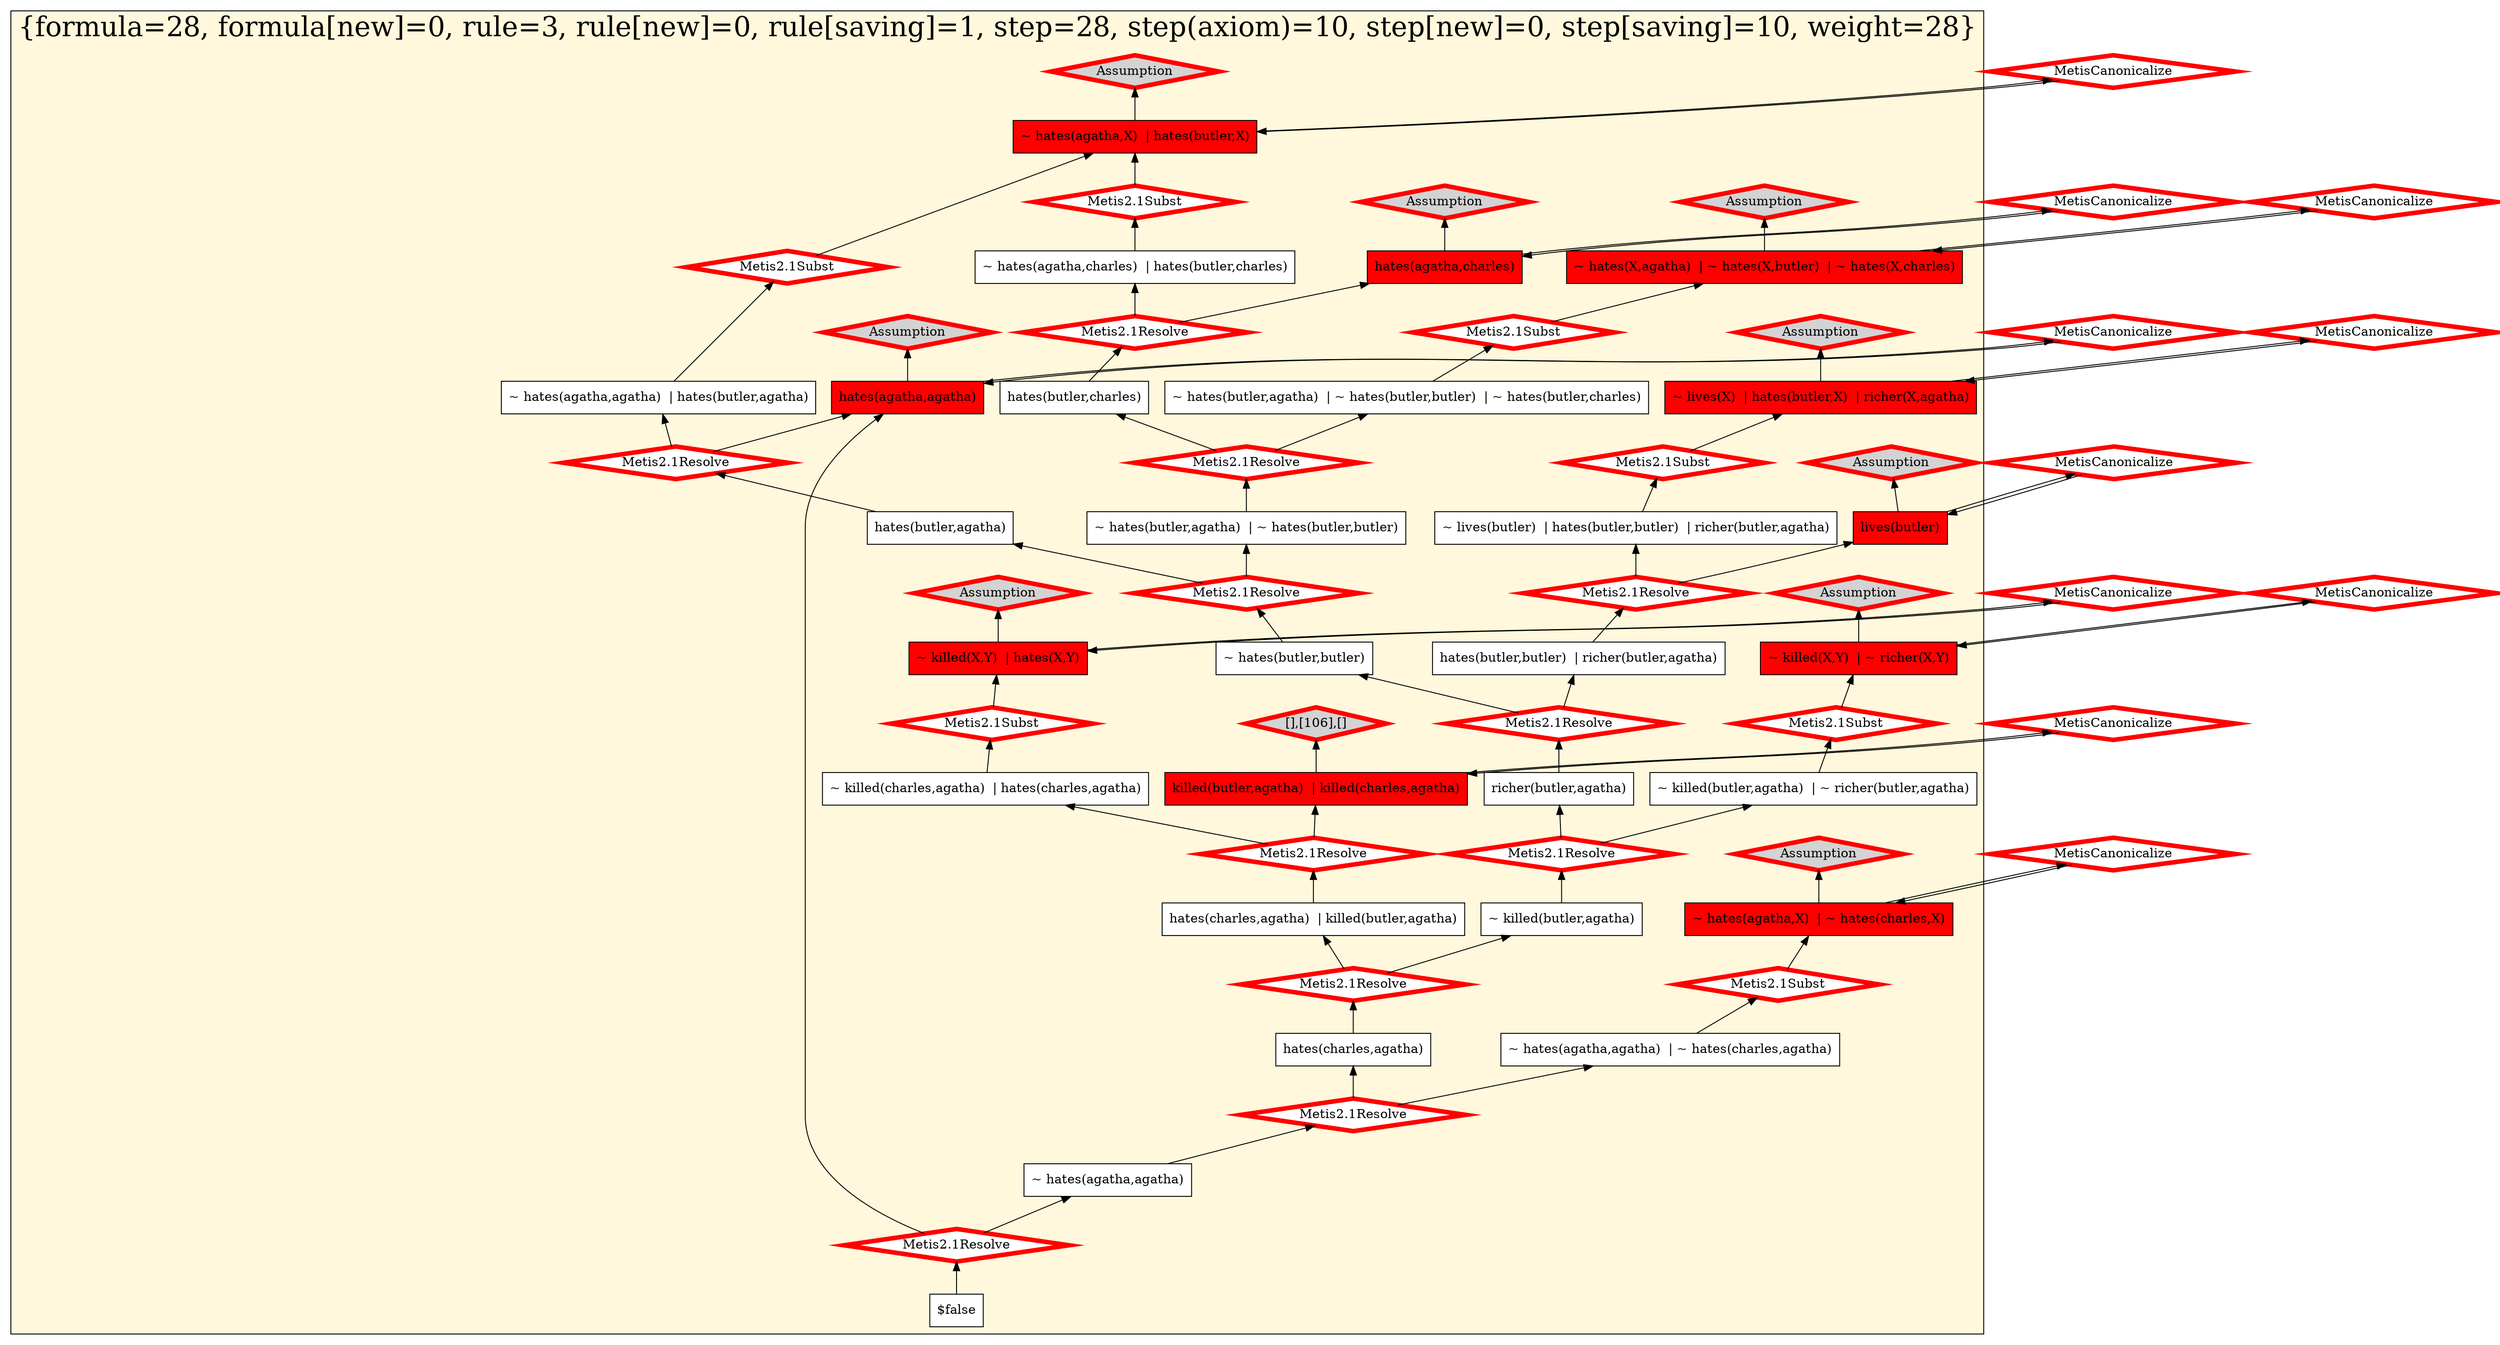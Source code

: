 digraph g 
{ rankdir=BT;
   
  "x_116" [ color="black" shape="box" label="~ hates(butler,agatha)  | ~ hates(butler,butler)  | ~ hates(butler,charles)" fillcolor="white" style="filled"  ];
  "x_119" [ color="black" shape="box" label="~ hates(agatha,agatha)  | hates(butler,agatha)" fillcolor="white" style="filled"  ];
  "x_44" [ color="black" shape="box" label="~ killed(X,Y)  | hates(X,Y)" fillcolor="red" style="filled"  ];
  "x_4" [ color="black" shape="box" label="$false" fillcolor="white" style="filled"  ];
  "x_108" [ color="black" shape="box" label="~ killed(X,Y)  | ~ richer(X,Y)" fillcolor="red" style="filled"  ];
  "x_5" [ color="black" shape="box" label="hates(butler,charles)" fillcolor="white" style="filled"  ];
  "x_123" [ color="black" shape="box" label="hates(charles,agatha)" fillcolor="white" style="filled"  ];
  "x_106" [ color="black" shape="box" label="killed(butler,agatha)  | killed(charles,agatha)" fillcolor="red" style="filled"  ];
  "x_7" [ color="black" shape="box" label="~ killed(butler,agatha)  | ~ richer(butler,agatha)" fillcolor="white" style="filled"  ];
  "x_68" [ color="black" shape="box" label="hates(charles,agatha)  | killed(butler,agatha)" fillcolor="white" style="filled"  ];
  "x_44" [ color="black" shape="box" label="~ killed(X,Y)  | hates(X,Y)" fillcolor="red" style="filled"  ];
  "x_83" [ color="black" shape="box" label="~ hates(butler,butler)" fillcolor="white" style="filled"  ];
  "x_13" [ color="black" shape="box" label="hates(agatha,agatha)" fillcolor="red" style="filled"  ];
  "x_118" [ color="black" shape="box" label="~ hates(butler,agatha)  | ~ hates(butler,butler)" fillcolor="white" style="filled"  ];
  "x_85" [ color="black" shape="box" label="~ hates(X,agatha)  | ~ hates(X,butler)  | ~ hates(X,charles)" fillcolor="red" style="filled"  ];
  "x_131" [ color="black" shape="box" label="hates(agatha,charles)" fillcolor="red" style="filled"  ];
  "x_131" [ color="black" shape="box" label="hates(agatha,charles)" fillcolor="red" style="filled"  ];
  "x_99" [ color="black" shape="box" label="~ hates(agatha,X)  | ~ hates(charles,X)" fillcolor="red" style="filled"  ];
  "x_22" [ color="black" shape="box" label="~ lives(butler)  | hates(butler,butler)  | richer(butler,agatha)" fillcolor="white" style="filled"  ];
  "x_92" [ color="black" shape="box" label="~ killed(butler,agatha)" fillcolor="white" style="filled"  ];
  "x_93" [ color="black" shape="box" label="~ lives(X)  | richer(X,agatha)  | hates(butler,X)" fillcolor="red" style="filled"  ];
  "x_26" [ color="black" shape="box" label="~ hates(agatha,agatha)  | ~ hates(charles,agatha)" fillcolor="white" style="filled"  ];
  "x_13" [ color="black" shape="box" label="hates(agatha,agatha)" fillcolor="red" style="filled"  ];
  "x_99" [ color="black" shape="box" label="~ hates(agatha,X)  | ~ hates(charles,X)" fillcolor="red" style="filled"  ];
  "x_49" [ color="black" shape="box" label="lives(butler)" fillcolor="red" style="filled"  ];
  "x_60" [ color="black" shape="box" label="~ hates(agatha,X)  | hates(butler,X)" fillcolor="red" style="filled"  ];
  "x_106" [ color="black" shape="box" label="killed(butler,agatha)  | killed(charles,agatha)" fillcolor="red" style="filled"  ];
  "x_25" [ color="black" shape="box" label="~ hates(agatha,agatha)" fillcolor="white" style="filled"  ];
  "x_138" [ color="black" shape="box" label="~ hates(agatha,charles)  | hates(butler,charles)" fillcolor="white" style="filled"  ];
  "x_93" [ color="black" shape="box" label="~ lives(X)  | hates(butler,X)  | richer(X,agatha)" fillcolor="red" style="filled"  ];
  "x_49" [ color="black" shape="box" label="lives(butler)" fillcolor="red" style="filled"  ];
  "x_60" [ color="black" shape="box" label="~ hates(agatha,X)  | hates(butler,X)" fillcolor="red" style="filled"  ];
  "x_55" [ color="black" shape="box" label="hates(butler,agatha)" fillcolor="white" style="filled"  ];
  "x_113" [ color="black" shape="box" label="hates(butler,butler)  | richer(butler,agatha)" fillcolor="white" style="filled"  ];
  "x_41" [ color="black" shape="box" label="~ killed(charles,agatha)  | hates(charles,agatha)" fillcolor="white" style="filled"  ];
  "x_85" [ color="black" shape="box" label="~ hates(X,agatha)  | ~ hates(X,butler)  | ~ hates(X,charles)" fillcolor="red" style="filled"  ];
  "x_108" [ color="black" shape="box" label="~ killed(X,Y)  | ~ richer(X,Y)" fillcolor="red" style="filled"  ];
  "x_43" [ color="black" shape="box" label="richer(butler,agatha)" fillcolor="white" style="filled"  ];
  "1450b6d7:1242c262046:-7faa" [ URL="http://browser.inference-web.org/iwbrowser/BrowseNodeSet?url=http%3A%2F%2Finference-web.org%2Fproofs%2Ftptp%2FSolutions%2FPUZ%2FPUZ001-1%2FMetis---2.2%2Fanswer.owl%23ns_refute_0_12" color="red" shape="diamond" label="MetisCanonicalize" fillcolor="white" style="filled" penwidth="5"  ];
  "x_131" -> "1450b6d7:1242c262046:-7faa";
  "1450b6d7:1242c262046:-7faa" -> "x_131";
  "1450b6d7:1242c262046:-7f73" [ URL="http://browser.inference-web.org/iwbrowser/BrowseNodeSet?url=http%3A%2F%2Finference-web.org%2Fproofs%2Ftptp%2FSolutions%2FPUZ%2FPUZ001-1%2FMetis---2.2%2Fanswer.owl%23ns_refute_0_3" color="red" shape="diamond" label="MetisCanonicalize" fillcolor="white" style="filled" penwidth="5"  ];
  "x_44" -> "1450b6d7:1242c262046:-7f73";
  "1450b6d7:1242c262046:-7f73" -> "x_44";
  "1450b6d7:1242c262046:-7f7c" [ URL="http://browser.inference-web.org/iwbrowser/BrowseNodeSet?url=http%3A%2F%2Finference-web.org%2Fproofs%2Ftptp%2FSolutions%2FPUZ%2FPUZ001-1%2FMetis---2.2%2Fanswer.owl%23ns_refute_0_5" color="red" shape="diamond" label="Metis2.1Resolve" fillcolor="white" style="filled" penwidth="5"  ];
  "x_68" -> "1450b6d7:1242c262046:-7f7c";
  "1450b6d7:1242c262046:-7f7c" -> "x_41";
  "1450b6d7:1242c262046:-7f7c" -> "x_106";
  "1450b6d7:1242c262046:-7fd7" [ URL="http://browser.inference-web.org/iwbrowser/BrowseNodeSet?url=http%3A%2F%2Finference-web.org%2Fproofs%2Ftptp%2FSolutions%2FPUZ%2FPUZ001-1%2FMetis---2.2%2Fanswer.owl%23ns_poorer_killer" color="red" shape="diamond" label="Assumption" fillcolor="lightgrey" style="filled" penwidth="5"  ];
  "x_108" -> "1450b6d7:1242c262046:-7fd7";
  "1450b6d7:1242c262046:-7f8e" [ URL="http://browser.inference-web.org/iwbrowser/BrowseNodeSet?url=http%3A%2F%2Finference-web.org%2Fproofs%2Ftptp%2FSolutions%2FPUZ%2FPUZ001-1%2FMetis---2.2%2Fanswer.owl%23ns_refute_0_10" color="red" shape="diamond" label="Metis2.1Subst" fillcolor="white" style="filled" penwidth="5"  ];
  "x_22" -> "1450b6d7:1242c262046:-7f8e";
  "1450b6d7:1242c262046:-7f8e" -> "x_93";
  "1450b6d7:1242c262046:-7fc5" [ URL="http://browser.inference-web.org/iwbrowser/BrowseNodeSet?url=http%3A%2F%2Finference-web.org%2Fproofs%2Ftptp%2FSolutions%2FPUZ%2FPUZ001-1%2FMetis---2.2%2Fanswer.owl%23ns_refute_0_17" color="red" shape="diamond" label="Metis2.1Subst" fillcolor="white" style="filled" penwidth="5"  ];
  "x_116" -> "1450b6d7:1242c262046:-7fc5";
  "1450b6d7:1242c262046:-7fc5" -> "x_85";
  "1450b6d7:1242c262046:-7fba" [ URL="http://browser.inference-web.org/iwbrowser/BrowseNodeSet?url=http%3A%2F%2Finference-web.org%2Fproofs%2Ftptp%2FSolutions%2FPUZ%2FPUZ001-1%2FMetis---2.2%2Fanswer.owl%23ns_refute_0_15" color="red" shape="diamond" label="Metis2.1Resolve" fillcolor="white" style="filled" penwidth="5"  ];
  "x_5" -> "1450b6d7:1242c262046:-7fba";
  "1450b6d7:1242c262046:-7fba" -> "x_131";
  "1450b6d7:1242c262046:-7fba" -> "x_138";
  "1450b6d7:1242c262046:-7ff9" [ URL="http://browser.inference-web.org/iwbrowser/BrowseNodeSet?url=http%3A%2F%2Finference-web.org%2Fproofs%2Ftptp%2FSolutions%2FPUZ%2FPUZ001-1%2FMetis---2.2%2Fanswer.owl%23ns_refute_0_26" color="red" shape="diamond" label="Metis2.1Resolve" fillcolor="white" style="filled" penwidth="5"  ];
  "x_25" -> "1450b6d7:1242c262046:-7ff9";
  "1450b6d7:1242c262046:-7ff9" -> "x_26";
  "1450b6d7:1242c262046:-7ff9" -> "x_123";
  "1450b6d7:1242c262046:-7f96" [ URL="http://browser.inference-web.org/iwbrowser/BrowseNodeSet?url=http%3A%2F%2Finference-web.org%2Fproofs%2Ftptp%2FSolutions%2FPUZ%2FPUZ001-1%2FMetis---2.2%2Fanswer.owl%23ns_agatha_hates_agatha" color="red" shape="diamond" label="Assumption" fillcolor="lightgrey" style="filled" penwidth="5"  ];
  "x_13" -> "1450b6d7:1242c262046:-7f96";
  "1450b6d7:1242c262046:-7fe9" [ URL="http://browser.inference-web.org/iwbrowser/BrowseNodeSet?url=http%3A%2F%2Finference-web.org%2Fproofs%2Ftptp%2FSolutions%2FPUZ%2FPUZ001-1%2FMetis---2.2%2Fanswer.owl%23ns_refute_0_25" color="red" shape="diamond" label="Metis2.1Resolve" fillcolor="white" style="filled" penwidth="5"  ];
  "x_123" -> "1450b6d7:1242c262046:-7fe9";
  "1450b6d7:1242c262046:-7fe9" -> "x_68";
  "1450b6d7:1242c262046:-7fe9" -> "x_92";
  "1450b6d7:1242c262046:-7fc1" [ URL="http://browser.inference-web.org/iwbrowser/BrowseNodeSet?url=http%3A%2F%2Finference-web.org%2Fproofs%2Ftptp%2FSolutions%2FPUZ%2FPUZ001-1%2FMetis---2.2%2Fanswer.owl%23ns_refute_0_16" color="red" shape="diamond" label="MetisCanonicalize" fillcolor="white" style="filled" penwidth="5"  ];
  "x_85" -> "1450b6d7:1242c262046:-7fc1";
  "1450b6d7:1242c262046:-7fc1" -> "x_85";
  "1450b6d7:1242c262046:-7f6f" [ URL="http://browser.inference-web.org/iwbrowser/BrowseNodeSet?url=http%3A%2F%2Finference-web.org%2Fproofs%2Ftptp%2FSolutions%2FPUZ%2FPUZ001-1%2FMetis---2.2%2Fanswer.owl%23ns_killer_hates_victim" color="red" shape="diamond" label="Assumption" fillcolor="lightgrey" style="filled" penwidth="5"  ];
  "x_44" -> "1450b6d7:1242c262046:-7f6f";
  "1450b6d7:1242c262046:-7f9e" [ URL="http://browser.inference-web.org/iwbrowser/BrowseNodeSet?url=http%3A%2F%2Finference-web.org%2Fproofs%2Ftptp%2FSolutions%2FPUZ%2FPUZ001-1%2FMetis---2.2%2Fanswer.owl%23ns_refute_0_20" color="red" shape="diamond" label="Metis2.1Subst" fillcolor="white" style="filled" penwidth="5"  ];
  "x_119" -> "1450b6d7:1242c262046:-7f9e";
  "1450b6d7:1242c262046:-7f9e" -> "x_60";
  "1450b6d7:1242c262046:-7f68" [ URL="http://browser.inference-web.org/iwbrowser/BrowseNodeSet?url=http%3A%2F%2Finference-web.org%2Fproofs%2Ftptp%2FSolutions%2FPUZ%2FPUZ001-1%2FMetis---2.2%2Fanswer.owl%23ns_prove_neither_charles_nor_butler_did_it" color="red" shape="diamond" label="[],[106],[]" fillcolor="lightgrey" style="filled" penwidth="5"  ];
  "x_106" -> "1450b6d7:1242c262046:-7f68";
  "1450b6d7:1242c262046:-7f86" [ URL="http://browser.inference-web.org/iwbrowser/BrowseNodeSet?url=http%3A%2F%2Finference-web.org%2Fproofs%2Ftptp%2FSolutions%2FPUZ%2FPUZ001-1%2FMetis---2.2%2Fanswer.owl%23ns_butler_hates_poor" color="red" shape="diamond" label="Assumption" fillcolor="lightgrey" style="filled" penwidth="5"  ];
  "x_93" -> "1450b6d7:1242c262046:-7f86";
  "1450b6d7:1242c262046:-7fca" [ URL="http://browser.inference-web.org/iwbrowser/BrowseNodeSet?url=http%3A%2F%2Finference-web.org%2Fproofs%2Ftptp%2FSolutions%2FPUZ%2FPUZ001-1%2FMetis---2.2%2Fanswer.owl%23ns_refute_0_18" color="red" shape="diamond" label="Metis2.1Resolve" fillcolor="white" style="filled" penwidth="5"  ];
  "x_118" -> "1450b6d7:1242c262046:-7fca";
  "1450b6d7:1242c262046:-7fca" -> "x_5";
  "1450b6d7:1242c262046:-7fca" -> "x_116";
  "1450b6d7:1242c262046:-7fa6" [ URL="http://browser.inference-web.org/iwbrowser/BrowseNodeSet?url=http%3A%2F%2Finference-web.org%2Fproofs%2Ftptp%2FSolutions%2FPUZ%2FPUZ001-1%2FMetis---2.2%2Fanswer.owl%23ns_agatha_hates_charles" color="red" shape="diamond" label="Assumption" fillcolor="lightgrey" style="filled" penwidth="5"  ];
  "x_131" -> "1450b6d7:1242c262046:-7fa6";
  "1450b6d7:1242c262046:-7ffe" [ URL="http://browser.inference-web.org/iwbrowser/BrowseNodeSet?url=http%3A%2F%2Finference-web.org%2Fproofs%2Ftptp%2FSolutions%2FPUZ%2FPUZ001-1%2FMetis---2.2%2Fanswer.owl%23answer" color="red" shape="diamond" label="Metis2.1Resolve" fillcolor="white" style="filled" penwidth="5"  ];
  "x_4" -> "1450b6d7:1242c262046:-7ffe";
  "1450b6d7:1242c262046:-7ffe" -> "x_13";
  "1450b6d7:1242c262046:-7ffe" -> "x_25";
  "1450b6d7:1242c262046:-7ff0" [ URL="http://browser.inference-web.org/iwbrowser/BrowseNodeSet?url=http%3A%2F%2Finference-web.org%2Fproofs%2Ftptp%2FSolutions%2FPUZ%2FPUZ001-1%2FMetis---2.2%2Fanswer.owl%23ns_refute_0_0" color="red" shape="diamond" label="MetisCanonicalize" fillcolor="white" style="filled" penwidth="5"  ];
  "x_99" -> "1450b6d7:1242c262046:-7ff0";
  "1450b6d7:1242c262046:-7ff0" -> "x_99";
  "1450b6d7:1242c262046:-7ff4" [ URL="http://browser.inference-web.org/iwbrowser/BrowseNodeSet?url=http%3A%2F%2Finference-web.org%2Fproofs%2Ftptp%2FSolutions%2FPUZ%2FPUZ001-1%2FMetis---2.2%2Fanswer.owl%23ns_refute_0_1" color="red" shape="diamond" label="Metis2.1Subst" fillcolor="white" style="filled" penwidth="5"  ];
  "x_26" -> "1450b6d7:1242c262046:-7ff4";
  "1450b6d7:1242c262046:-7ff4" -> "x_99";
  "1450b6d7:1242c262046:-7f93" [ URL="http://browser.inference-web.org/iwbrowser/BrowseNodeSet?url=http%3A%2F%2Finference-web.org%2Fproofs%2Ftptp%2FSolutions%2FPUZ%2FPUZ001-1%2FMetis---2.2%2Fanswer.owl%23ns_refute_0_11" color="red" shape="diamond" label="Metis2.1Resolve" fillcolor="white" style="filled" penwidth="5"  ];
  "x_113" -> "1450b6d7:1242c262046:-7f93";
  "1450b6d7:1242c262046:-7f93" -> "x_22";
  "1450b6d7:1242c262046:-7f93" -> "x_49";
  "1450b6d7:1242c262046:-7fec" [ URL="http://browser.inference-web.org/iwbrowser/BrowseNodeSet?url=http%3A%2F%2Finference-web.org%2Fproofs%2Ftptp%2FSolutions%2FPUZ%2FPUZ001-1%2FMetis---2.2%2Fanswer.owl%23ns_different_hates" color="red" shape="diamond" label="Assumption" fillcolor="lightgrey" style="filled" penwidth="5"  ];
  "x_99" -> "1450b6d7:1242c262046:-7fec";
  "1450b6d7:1242c262046:-7fb1" [ URL="http://browser.inference-web.org/iwbrowser/BrowseNodeSet?url=http%3A%2F%2Finference-web.org%2Fproofs%2Ftptp%2FSolutions%2FPUZ%2FPUZ001-1%2FMetis---2.2%2Fanswer.owl%23ns_refute_0_13" color="red" shape="diamond" label="MetisCanonicalize" fillcolor="white" style="filled" penwidth="5"  ];
  "x_60" -> "1450b6d7:1242c262046:-7fb1";
  "1450b6d7:1242c262046:-7fb1" -> "x_60";
  "1450b6d7:1242c262046:-7f7f" [ URL="http://browser.inference-web.org/iwbrowser/BrowseNodeSet?url=http%3A%2F%2Finference-web.org%2Fproofs%2Ftptp%2FSolutions%2FPUZ%2FPUZ001-1%2FMetis---2.2%2Fanswer.owl%23ns_butler" color="red" shape="diamond" label="Assumption" fillcolor="lightgrey" style="filled" penwidth="5"  ];
  "x_49" -> "1450b6d7:1242c262046:-7f7f";
  "1450b6d7:1242c262046:-7f83" [ URL="http://browser.inference-web.org/iwbrowser/BrowseNodeSet?url=http%3A%2F%2Finference-web.org%2Fproofs%2Ftptp%2FSolutions%2FPUZ%2FPUZ001-1%2FMetis---2.2%2Fanswer.owl%23ns_refute_0_8" color="red" shape="diamond" label="MetisCanonicalize" fillcolor="white" style="filled" penwidth="5"  ];
  "x_49" -> "1450b6d7:1242c262046:-7f83";
  "1450b6d7:1242c262046:-7f83" -> "x_49";
  "1450b6d7:1242c262046:-7fe4" [ URL="http://browser.inference-web.org/iwbrowser/BrowseNodeSet?url=http%3A%2F%2Finference-web.org%2Fproofs%2Ftptp%2FSolutions%2FPUZ%2FPUZ001-1%2FMetis---2.2%2Fanswer.owl%23ns_refute_0_24" color="red" shape="diamond" label="Metis2.1Resolve" fillcolor="white" style="filled" penwidth="5"  ];
  "x_92" -> "1450b6d7:1242c262046:-7fe4";
  "1450b6d7:1242c262046:-7fe4" -> "x_7";
  "1450b6d7:1242c262046:-7fe4" -> "x_43";
  "1450b6d7:1242c262046:-7fcf" [ URL="http://browser.inference-web.org/iwbrowser/BrowseNodeSet?url=http%3A%2F%2Finference-web.org%2Fproofs%2Ftptp%2FSolutions%2FPUZ%2FPUZ001-1%2FMetis---2.2%2Fanswer.owl%23ns_refute_0_22" color="red" shape="diamond" label="Metis2.1Resolve" fillcolor="white" style="filled" penwidth="5"  ];
  "x_83" -> "1450b6d7:1242c262046:-7fcf";
  "1450b6d7:1242c262046:-7fcf" -> "x_55";
  "1450b6d7:1242c262046:-7fcf" -> "x_118";
  "1450b6d7:1242c262046:-7f8a" [ URL="http://browser.inference-web.org/iwbrowser/BrowseNodeSet?url=http%3A%2F%2Finference-web.org%2Fproofs%2Ftptp%2FSolutions%2FPUZ%2FPUZ001-1%2FMetis---2.2%2Fanswer.owl%23ns_refute_0_9" color="red" shape="diamond" label="MetisCanonicalize" fillcolor="white" style="filled" penwidth="5"  ];
  "x_93" -> "1450b6d7:1242c262046:-7f8a";
  "1450b6d7:1242c262046:-7f8a" -> "x_93";
  "1450b6d7:1242c262046:-7f6c" [ URL="http://browser.inference-web.org/iwbrowser/BrowseNodeSet?url=http%3A%2F%2Finference-web.org%2Fproofs%2Ftptp%2FSolutions%2FPUZ%2FPUZ001-1%2FMetis---2.2%2Fanswer.owl%23ns_refute_0_2" color="red" shape="diamond" label="MetisCanonicalize" fillcolor="white" style="filled" penwidth="5"  ];
  "x_106" -> "1450b6d7:1242c262046:-7f6c";
  "1450b6d7:1242c262046:-7f6c" -> "x_106";
  "1450b6d7:1242c262046:-7f9a" [ URL="http://browser.inference-web.org/iwbrowser/BrowseNodeSet?url=http%3A%2F%2Finference-web.org%2Fproofs%2Ftptp%2FSolutions%2FPUZ%2FPUZ001-1%2FMetis---2.2%2Fanswer.owl%23ns_refute_0_19" color="red" shape="diamond" label="MetisCanonicalize" fillcolor="white" style="filled" penwidth="5"  ];
  "x_13" -> "1450b6d7:1242c262046:-7f9a";
  "1450b6d7:1242c262046:-7f9a" -> "x_13";
  "1450b6d7:1242c262046:-7fdb" [ URL="http://browser.inference-web.org/iwbrowser/BrowseNodeSet?url=http%3A%2F%2Finference-web.org%2Fproofs%2Ftptp%2FSolutions%2FPUZ%2FPUZ001-1%2FMetis---2.2%2Fanswer.owl%23ns_refute_0_6" color="red" shape="diamond" label="MetisCanonicalize" fillcolor="white" style="filled" penwidth="5"  ];
  "x_108" -> "1450b6d7:1242c262046:-7fdb";
  "1450b6d7:1242c262046:-7fdb" -> "x_108";
  "1450b6d7:1242c262046:-7fb5" [ URL="http://browser.inference-web.org/iwbrowser/BrowseNodeSet?url=http%3A%2F%2Finference-web.org%2Fproofs%2Ftptp%2FSolutions%2FPUZ%2FPUZ001-1%2FMetis---2.2%2Fanswer.owl%23ns_refute_0_14" color="red" shape="diamond" label="Metis2.1Subst" fillcolor="white" style="filled" penwidth="5"  ];
  "x_138" -> "1450b6d7:1242c262046:-7fb5";
  "1450b6d7:1242c262046:-7fb5" -> "x_60";
  "1450b6d7:1242c262046:-7fbd" [ URL="http://browser.inference-web.org/iwbrowser/BrowseNodeSet?url=http%3A%2F%2Finference-web.org%2Fproofs%2Ftptp%2FSolutions%2FPUZ%2FPUZ001-1%2FMetis---2.2%2Fanswer.owl%23ns_no_one_hates_everyone" color="red" shape="diamond" label="Assumption" fillcolor="lightgrey" style="filled" penwidth="5"  ];
  "x_85" -> "1450b6d7:1242c262046:-7fbd";
  "1450b6d7:1242c262046:-7fdf" [ URL="http://browser.inference-web.org/iwbrowser/BrowseNodeSet?url=http%3A%2F%2Finference-web.org%2Fproofs%2Ftptp%2FSolutions%2FPUZ%2FPUZ001-1%2FMetis---2.2%2Fanswer.owl%23ns_refute_0_7" color="red" shape="diamond" label="Metis2.1Subst" fillcolor="white" style="filled" penwidth="5"  ];
  "x_7" -> "1450b6d7:1242c262046:-7fdf";
  "1450b6d7:1242c262046:-7fdf" -> "x_108";
  "1450b6d7:1242c262046:-7fd4" [ URL="http://browser.inference-web.org/iwbrowser/BrowseNodeSet?url=http%3A%2F%2Finference-web.org%2Fproofs%2Ftptp%2FSolutions%2FPUZ%2FPUZ001-1%2FMetis---2.2%2Fanswer.owl%23ns_refute_0_23" color="red" shape="diamond" label="Metis2.1Resolve" fillcolor="white" style="filled" penwidth="5"  ];
  "x_43" -> "1450b6d7:1242c262046:-7fd4";
  "1450b6d7:1242c262046:-7fd4" -> "x_83";
  "1450b6d7:1242c262046:-7fd4" -> "x_113";
  "1450b6d7:1242c262046:-7fad" [ URL="http://browser.inference-web.org/iwbrowser/BrowseNodeSet?url=http%3A%2F%2Finference-web.org%2Fproofs%2Ftptp%2FSolutions%2FPUZ%2FPUZ001-1%2FMetis---2.2%2Fanswer.owl%23ns_same_hates" color="red" shape="diamond" label="Assumption" fillcolor="lightgrey" style="filled" penwidth="5"  ];
  "x_60" -> "1450b6d7:1242c262046:-7fad";
  "1450b6d7:1242c262046:-7f77" [ URL="http://browser.inference-web.org/iwbrowser/BrowseNodeSet?url=http%3A%2F%2Finference-web.org%2Fproofs%2Ftptp%2FSolutions%2FPUZ%2FPUZ001-1%2FMetis---2.2%2Fanswer.owl%23ns_refute_0_4" color="red" shape="diamond" label="Metis2.1Subst" fillcolor="white" style="filled" penwidth="5"  ];
  "x_41" -> "1450b6d7:1242c262046:-7f77";
  "1450b6d7:1242c262046:-7f77" -> "x_44";
  "1450b6d7:1242c262046:-7fa3" [ URL="http://browser.inference-web.org/iwbrowser/BrowseNodeSet?url=http%3A%2F%2Finference-web.org%2Fproofs%2Ftptp%2FSolutions%2FPUZ%2FPUZ001-1%2FMetis---2.2%2Fanswer.owl%23ns_refute_0_21" color="red" shape="diamond" label="Metis2.1Resolve" fillcolor="white" style="filled" penwidth="5"  ];
  "x_55" -> "1450b6d7:1242c262046:-7fa3";
  "1450b6d7:1242c262046:-7fa3" -> "x_13";
  "1450b6d7:1242c262046:-7fa3" -> "x_119";
  
 subgraph cluster_opt 
{ labelloc=b label="{formula=28, formula[new]=0, rule=3, rule[new]=0, rule[saving]=1, step=28, step(axiom)=10, step[new]=0, step[saving]=10, weight=28}" 
 fontsize=30 fillcolor=cornsilk style=filled 
  x_68 ; x_138 ; x_4 ; x_5 ; x_7 ; x_131 ; x_13 ; x_85 ; x_83 ; x_22 ; x_93 ; x_25 ; x_92 ; x_26 ; x_99 ; x_43 ; x_108 ; x_41 ; x_106 ; x_44 ; x_119 ; x_118 ; x_49 ; x_116 ; x_55 ; x_113 ; x_123 ; x_60 ; "1450b6d7:1242c262046:-7f7c" ;
 "1450b6d7:1242c262046:-7fd7" ;
 "1450b6d7:1242c262046:-7f8e" ;
 "1450b6d7:1242c262046:-7fc5" ;
 "1450b6d7:1242c262046:-7fba" ;
 "1450b6d7:1242c262046:-7ff9" ;
 "1450b6d7:1242c262046:-7f96" ;
 "1450b6d7:1242c262046:-7fe9" ;
 "1450b6d7:1242c262046:-7f9e" ;
 "1450b6d7:1242c262046:-7f6f" ;
 "1450b6d7:1242c262046:-7f68" ;
 "1450b6d7:1242c262046:-7f86" ;
 "1450b6d7:1242c262046:-7fca" ;
 "1450b6d7:1242c262046:-7fa6" ;
 "1450b6d7:1242c262046:-7ffe" ;
 "1450b6d7:1242c262046:-7ff4" ;
 "1450b6d7:1242c262046:-7f93" ;
 "1450b6d7:1242c262046:-7fec" ;
 "1450b6d7:1242c262046:-7f7f" ;
 "1450b6d7:1242c262046:-7fe4" ;
 "1450b6d7:1242c262046:-7fcf" ;
 "1450b6d7:1242c262046:-7fb5" ;
 "1450b6d7:1242c262046:-7fbd" ;
 "1450b6d7:1242c262046:-7fdf" ;
 "1450b6d7:1242c262046:-7fd4" ;
 "1450b6d7:1242c262046:-7fad" ;
 "1450b6d7:1242c262046:-7f77" ;
 "1450b6d7:1242c262046:-7fa3" ;
 
}
 
}
